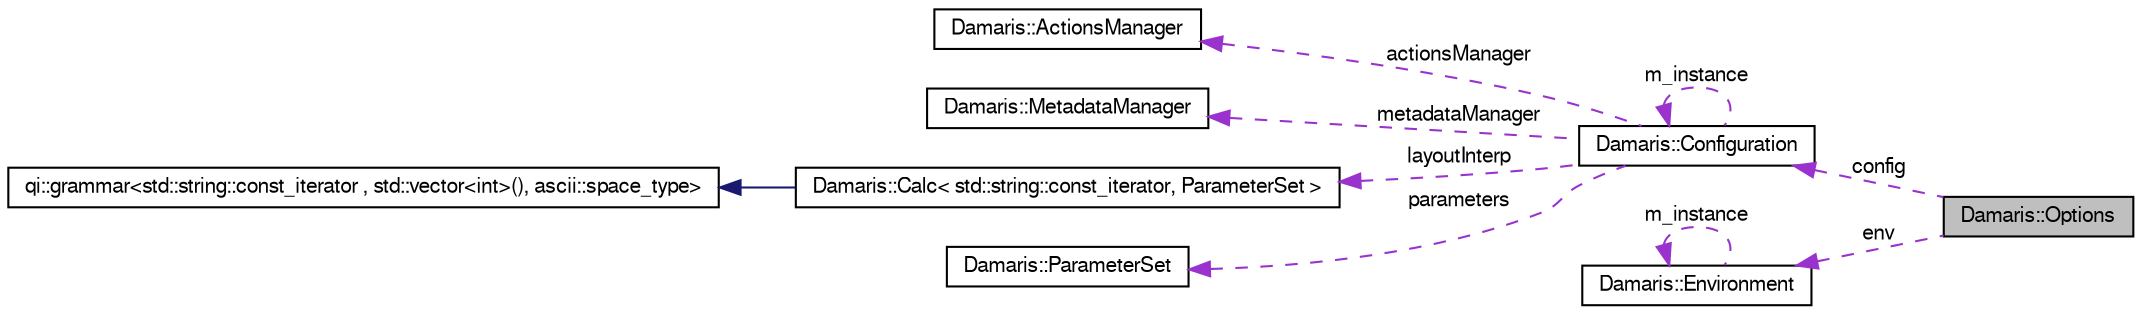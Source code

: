 digraph G
{
  edge [fontname="FreeSans",fontsize="10",labelfontname="FreeSans",labelfontsize="10"];
  node [fontname="FreeSans",fontsize="10",shape=record];
  rankdir=LR;
  Node1 [label="Damaris::Options",height=0.2,width=0.4,color="black", fillcolor="grey75", style="filled" fontcolor="black"];
  Node2 -> Node1 [dir=back,color="darkorchid3",fontsize="10",style="dashed",label="config",fontname="FreeSans"];
  Node2 [label="Damaris::Configuration",height=0.2,width=0.4,color="black", fillcolor="white", style="filled",URL="$class_damaris_1_1_configuration.html"];
  Node3 -> Node2 [dir=back,color="darkorchid3",fontsize="10",style="dashed",label="actionsManager",fontname="FreeSans"];
  Node3 [label="Damaris::ActionsManager",height=0.2,width=0.4,color="black", fillcolor="white", style="filled",URL="$class_damaris_1_1_actions_manager.html"];
  Node2 -> Node2 [dir=back,color="darkorchid3",fontsize="10",style="dashed",label="m_instance",fontname="FreeSans"];
  Node4 -> Node2 [dir=back,color="darkorchid3",fontsize="10",style="dashed",label="metadataManager",fontname="FreeSans"];
  Node4 [label="Damaris::MetadataManager",height=0.2,width=0.4,color="black", fillcolor="white", style="filled",URL="$class_damaris_1_1_metadata_manager.html"];
  Node5 -> Node2 [dir=back,color="darkorchid3",fontsize="10",style="dashed",label="layoutInterp",fontname="FreeSans"];
  Node5 [label="Damaris::Calc\< std::string::const_iterator, ParameterSet \>",height=0.2,width=0.4,color="black", fillcolor="white", style="filled",URL="$struct_damaris_1_1_calc.html"];
  Node6 -> Node5 [dir=back,color="midnightblue",fontsize="10",style="solid",fontname="FreeSans"];
  Node6 [label="qi::grammar\<std::string::const_iterator , std::vector\<int\>(), ascii::space_type\>",height=0.2,width=0.4,color="black", fillcolor="white", style="filled",URL="$classboost_1_1spirit_1_1qi_1_1grammar.html"];
  Node7 -> Node2 [dir=back,color="darkorchid3",fontsize="10",style="dashed",label="parameters",fontname="FreeSans"];
  Node7 [label="Damaris::ParameterSet",height=0.2,width=0.4,color="black", fillcolor="white", style="filled",URL="$class_damaris_1_1_parameter_set.html"];
  Node8 -> Node1 [dir=back,color="darkorchid3",fontsize="10",style="dashed",label="env",fontname="FreeSans"];
  Node8 [label="Damaris::Environment",height=0.2,width=0.4,color="black", fillcolor="white", style="filled",URL="$class_damaris_1_1_environment.html"];
  Node8 -> Node8 [dir=back,color="darkorchid3",fontsize="10",style="dashed",label="m_instance",fontname="FreeSans"];
}
